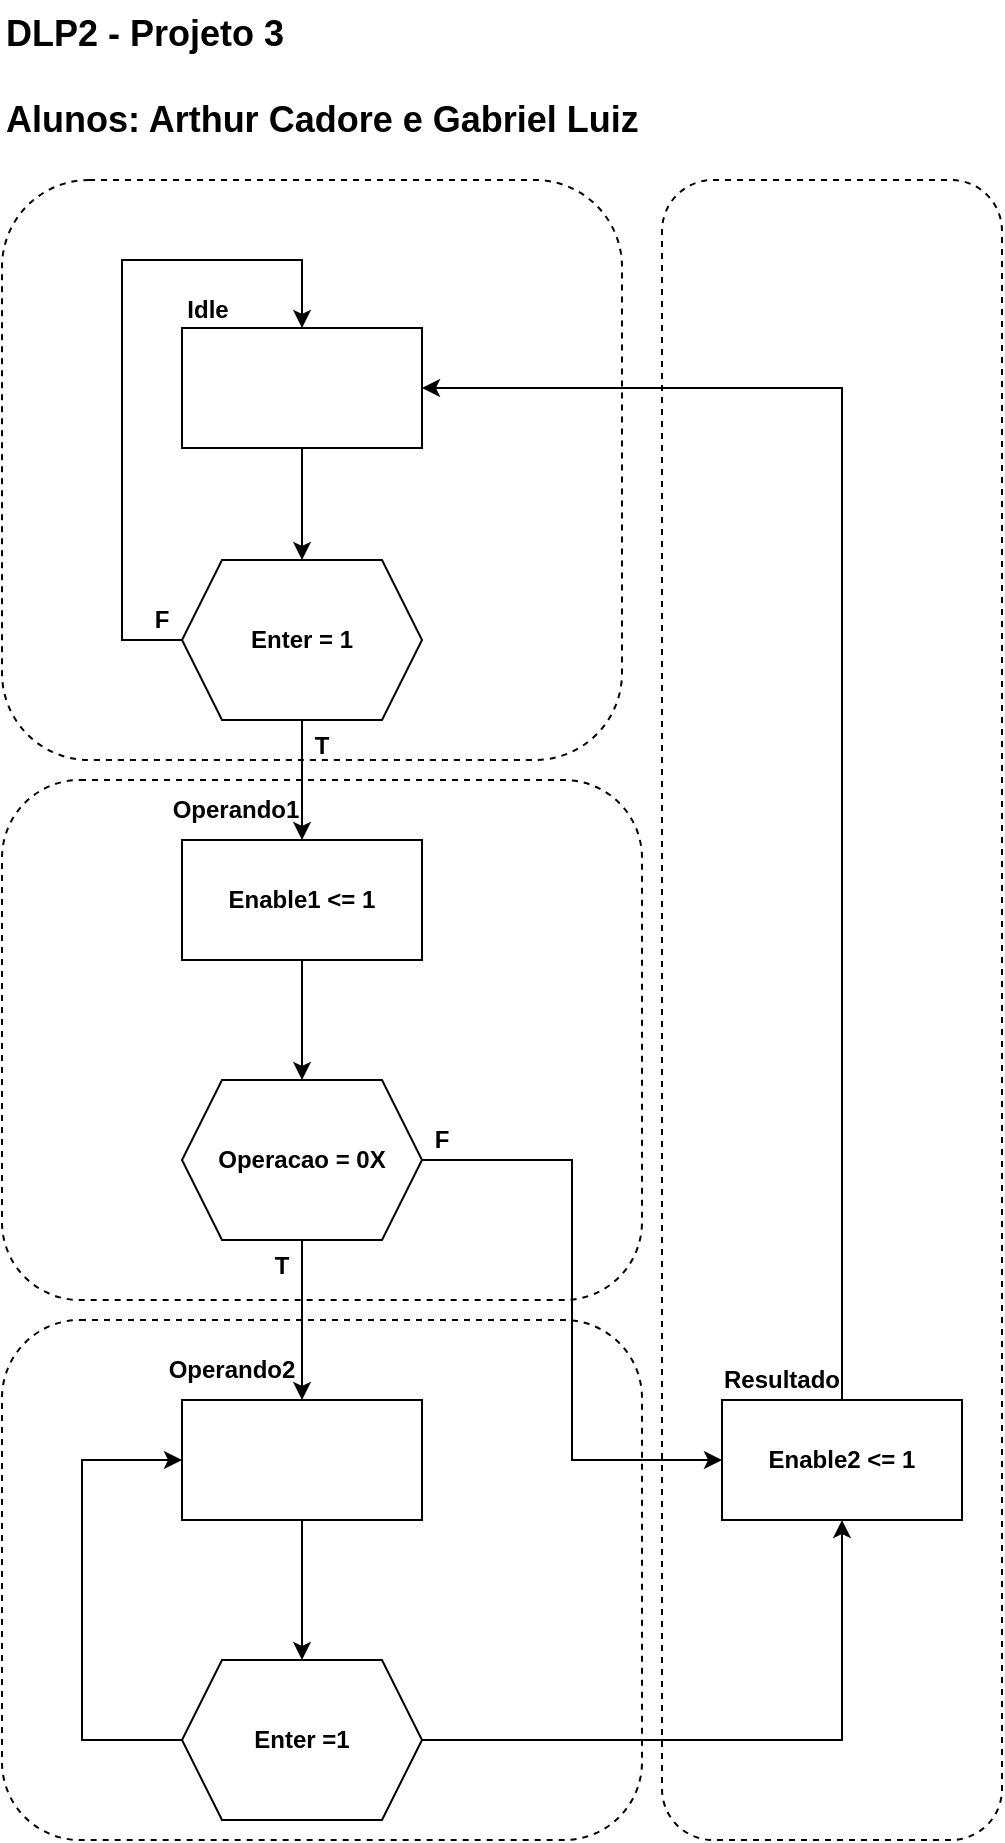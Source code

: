 <mxfile version="24.5.3" type="device">
  <diagram name="Página-1" id="J7sPC9NqgQWBzilCX_Ux">
    <mxGraphModel dx="1222" dy="860" grid="1" gridSize="10" guides="1" tooltips="1" connect="1" arrows="1" fold="1" page="1" pageScale="1" pageWidth="827" pageHeight="1169" math="0" shadow="0">
      <root>
        <mxCell id="0" />
        <mxCell id="1" parent="0" />
        <mxCell id="WzbC1dKfqD7FF91eOFjj-48" value="" style="rounded=1;whiteSpace=wrap;html=1;dashed=1;fillColor=none;fontStyle=1" vertex="1" parent="1">
          <mxGeometry x="150" y="180" width="310" height="290" as="geometry" />
        </mxCell>
        <mxCell id="WzbC1dKfqD7FF91eOFjj-18" value="" style="edgeStyle=orthogonalEdgeStyle;rounded=0;orthogonalLoop=1;jettySize=auto;html=1;fontStyle=1" edge="1" parent="1" source="WzbC1dKfqD7FF91eOFjj-1" target="WzbC1dKfqD7FF91eOFjj-11">
          <mxGeometry relative="1" as="geometry" />
        </mxCell>
        <mxCell id="WzbC1dKfqD7FF91eOFjj-1" value="" style="rounded=1;whiteSpace=wrap;html=1;arcSize=0;fontStyle=1" vertex="1" parent="1">
          <mxGeometry x="240" y="254" width="120" height="60" as="geometry" />
        </mxCell>
        <mxCell id="WzbC1dKfqD7FF91eOFjj-17" style="edgeStyle=orthogonalEdgeStyle;rounded=0;orthogonalLoop=1;jettySize=auto;html=1;exitX=0;exitY=0.5;exitDx=0;exitDy=0;entryX=0.5;entryY=0;entryDx=0;entryDy=0;fontStyle=1" edge="1" parent="1" source="WzbC1dKfqD7FF91eOFjj-11" target="WzbC1dKfqD7FF91eOFjj-1">
          <mxGeometry relative="1" as="geometry">
            <Array as="points">
              <mxPoint x="210" y="410" />
              <mxPoint x="210" y="220" />
              <mxPoint x="300" y="220" />
            </Array>
          </mxGeometry>
        </mxCell>
        <mxCell id="WzbC1dKfqD7FF91eOFjj-21" style="edgeStyle=orthogonalEdgeStyle;rounded=0;orthogonalLoop=1;jettySize=auto;html=1;exitX=0.5;exitY=1;exitDx=0;exitDy=0;entryX=0.5;entryY=0;entryDx=0;entryDy=0;fontStyle=1" edge="1" parent="1" source="WzbC1dKfqD7FF91eOFjj-11" target="WzbC1dKfqD7FF91eOFjj-12">
          <mxGeometry relative="1" as="geometry">
            <mxPoint x="296" y="470" as="sourcePoint" />
          </mxGeometry>
        </mxCell>
        <mxCell id="WzbC1dKfqD7FF91eOFjj-11" value="Enter = 1" style="shape=hexagon;perimeter=hexagonPerimeter2;whiteSpace=wrap;html=1;fixedSize=1;fontStyle=1" vertex="1" parent="1">
          <mxGeometry x="240" y="370" width="120" height="80" as="geometry" />
        </mxCell>
        <mxCell id="WzbC1dKfqD7FF91eOFjj-16" style="edgeStyle=orthogonalEdgeStyle;rounded=0;orthogonalLoop=1;jettySize=auto;html=1;exitX=0.5;exitY=1;exitDx=0;exitDy=0;entryX=0.5;entryY=0;entryDx=0;entryDy=0;fontStyle=1" edge="1" parent="1" source="WzbC1dKfqD7FF91eOFjj-12" target="WzbC1dKfqD7FF91eOFjj-23">
          <mxGeometry relative="1" as="geometry">
            <mxPoint x="210" y="640" as="targetPoint" />
          </mxGeometry>
        </mxCell>
        <mxCell id="WzbC1dKfqD7FF91eOFjj-12" value="Enable1 &amp;lt;= 1" style="rounded=1;whiteSpace=wrap;html=1;arcSize=0;fontStyle=1" vertex="1" parent="1">
          <mxGeometry x="240" y="510" width="120" height="60" as="geometry" />
        </mxCell>
        <mxCell id="WzbC1dKfqD7FF91eOFjj-19" value="F" style="text;html=1;align=center;verticalAlign=middle;whiteSpace=wrap;rounded=0;fontStyle=1" vertex="1" parent="1">
          <mxGeometry x="200" y="390" width="60" height="20" as="geometry" />
        </mxCell>
        <mxCell id="WzbC1dKfqD7FF91eOFjj-22" value="T" style="text;html=1;align=center;verticalAlign=middle;whiteSpace=wrap;rounded=0;fontStyle=1" vertex="1" parent="1">
          <mxGeometry x="280" y="453" width="60" height="20" as="geometry" />
        </mxCell>
        <mxCell id="WzbC1dKfqD7FF91eOFjj-25" style="edgeStyle=orthogonalEdgeStyle;rounded=0;orthogonalLoop=1;jettySize=auto;html=1;exitX=1;exitY=0.5;exitDx=0;exitDy=0;entryX=0;entryY=0.5;entryDx=0;entryDy=0;fontStyle=1" edge="1" parent="1" source="WzbC1dKfqD7FF91eOFjj-23" target="WzbC1dKfqD7FF91eOFjj-41">
          <mxGeometry relative="1" as="geometry">
            <mxPoint x="350" y="670.0" as="targetPoint" />
          </mxGeometry>
        </mxCell>
        <mxCell id="WzbC1dKfqD7FF91eOFjj-32" style="edgeStyle=orthogonalEdgeStyle;rounded=0;orthogonalLoop=1;jettySize=auto;html=1;exitX=0.5;exitY=1;exitDx=0;exitDy=0;fontStyle=1" edge="1" parent="1" source="WzbC1dKfqD7FF91eOFjj-23" target="WzbC1dKfqD7FF91eOFjj-31">
          <mxGeometry relative="1" as="geometry" />
        </mxCell>
        <mxCell id="WzbC1dKfqD7FF91eOFjj-23" value="Operacao = 0X" style="shape=hexagon;perimeter=hexagonPerimeter2;whiteSpace=wrap;html=1;fixedSize=1;fontStyle=1" vertex="1" parent="1">
          <mxGeometry x="240" y="630" width="120" height="80" as="geometry" />
        </mxCell>
        <mxCell id="WzbC1dKfqD7FF91eOFjj-26" value="F" style="text;html=1;align=center;verticalAlign=middle;whiteSpace=wrap;rounded=0;fontStyle=1" vertex="1" parent="1">
          <mxGeometry x="340" y="645" width="60" height="30" as="geometry" />
        </mxCell>
        <mxCell id="WzbC1dKfqD7FF91eOFjj-35" style="edgeStyle=orthogonalEdgeStyle;rounded=0;orthogonalLoop=1;jettySize=auto;html=1;exitX=0.5;exitY=1;exitDx=0;exitDy=0;entryX=0.5;entryY=0;entryDx=0;entryDy=0;fontStyle=1" edge="1" parent="1" source="WzbC1dKfqD7FF91eOFjj-31" target="WzbC1dKfqD7FF91eOFjj-34">
          <mxGeometry relative="1" as="geometry" />
        </mxCell>
        <mxCell id="WzbC1dKfqD7FF91eOFjj-31" value="" style="rounded=1;whiteSpace=wrap;html=1;arcSize=0;fontStyle=1" vertex="1" parent="1">
          <mxGeometry x="240" y="790" width="120" height="60" as="geometry" />
        </mxCell>
        <mxCell id="WzbC1dKfqD7FF91eOFjj-36" style="edgeStyle=orthogonalEdgeStyle;rounded=0;orthogonalLoop=1;jettySize=auto;html=1;exitX=0;exitY=0.5;exitDx=0;exitDy=0;entryX=0;entryY=0.5;entryDx=0;entryDy=0;fontStyle=1" edge="1" parent="1" source="WzbC1dKfqD7FF91eOFjj-34" target="WzbC1dKfqD7FF91eOFjj-31">
          <mxGeometry relative="1" as="geometry">
            <Array as="points">
              <mxPoint x="190" y="960" />
              <mxPoint x="190" y="820" />
            </Array>
          </mxGeometry>
        </mxCell>
        <mxCell id="WzbC1dKfqD7FF91eOFjj-42" style="edgeStyle=orthogonalEdgeStyle;rounded=0;orthogonalLoop=1;jettySize=auto;html=1;exitX=1;exitY=0.5;exitDx=0;exitDy=0;entryX=0.5;entryY=1;entryDx=0;entryDy=0;fontStyle=1" edge="1" parent="1" source="WzbC1dKfqD7FF91eOFjj-34" target="WzbC1dKfqD7FF91eOFjj-41">
          <mxGeometry relative="1" as="geometry" />
        </mxCell>
        <mxCell id="WzbC1dKfqD7FF91eOFjj-34" value="Enter =1" style="shape=hexagon;perimeter=hexagonPerimeter2;whiteSpace=wrap;html=1;fixedSize=1;fontStyle=1" vertex="1" parent="1">
          <mxGeometry x="240" y="920" width="120" height="80" as="geometry" />
        </mxCell>
        <mxCell id="WzbC1dKfqD7FF91eOFjj-37" value="Operando2" style="text;html=1;align=center;verticalAlign=middle;whiteSpace=wrap;rounded=0;fontStyle=1" vertex="1" parent="1">
          <mxGeometry x="235" y="760" width="60" height="30" as="geometry" />
        </mxCell>
        <mxCell id="WzbC1dKfqD7FF91eOFjj-38" value="Operando1" style="text;html=1;align=center;verticalAlign=middle;whiteSpace=wrap;rounded=0;fontStyle=1" vertex="1" parent="1">
          <mxGeometry x="237" y="480" width="60" height="30" as="geometry" />
        </mxCell>
        <mxCell id="WzbC1dKfqD7FF91eOFjj-39" value="Idle" style="text;html=1;align=center;verticalAlign=middle;whiteSpace=wrap;rounded=0;fontStyle=1" vertex="1" parent="1">
          <mxGeometry x="240" y="230" width="26" height="30" as="geometry" />
        </mxCell>
        <mxCell id="WzbC1dKfqD7FF91eOFjj-43" style="edgeStyle=orthogonalEdgeStyle;rounded=0;orthogonalLoop=1;jettySize=auto;html=1;exitX=0.5;exitY=0;exitDx=0;exitDy=0;entryX=1;entryY=0.5;entryDx=0;entryDy=0;fontStyle=1" edge="1" parent="1" source="WzbC1dKfqD7FF91eOFjj-41" target="WzbC1dKfqD7FF91eOFjj-1">
          <mxGeometry relative="1" as="geometry" />
        </mxCell>
        <mxCell id="WzbC1dKfqD7FF91eOFjj-41" value="Enable2 &amp;lt;= 1" style="rounded=1;whiteSpace=wrap;html=1;arcSize=0;fontStyle=1" vertex="1" parent="1">
          <mxGeometry x="510" y="790" width="120" height="60" as="geometry" />
        </mxCell>
        <mxCell id="WzbC1dKfqD7FF91eOFjj-44" value="T" style="text;html=1;align=center;verticalAlign=middle;whiteSpace=wrap;rounded=0;fontStyle=1" vertex="1" parent="1">
          <mxGeometry x="260" y="710" width="60" height="25" as="geometry" />
        </mxCell>
        <mxCell id="WzbC1dKfqD7FF91eOFjj-46" value="Resultado" style="text;html=1;align=center;verticalAlign=middle;whiteSpace=wrap;rounded=0;fontStyle=1" vertex="1" parent="1">
          <mxGeometry x="510" y="765" width="60" height="30" as="geometry" />
        </mxCell>
        <mxCell id="WzbC1dKfqD7FF91eOFjj-49" value="" style="rounded=1;whiteSpace=wrap;html=1;dashed=1;fillColor=none;fontStyle=1" vertex="1" parent="1">
          <mxGeometry x="150" y="480" width="320" height="260" as="geometry" />
        </mxCell>
        <mxCell id="WzbC1dKfqD7FF91eOFjj-50" value="" style="rounded=1;whiteSpace=wrap;html=1;dashed=1;fillColor=none;fontStyle=1" vertex="1" parent="1">
          <mxGeometry x="150" y="750" width="320" height="260" as="geometry" />
        </mxCell>
        <mxCell id="WzbC1dKfqD7FF91eOFjj-51" value="" style="rounded=1;whiteSpace=wrap;html=1;dashed=1;fillColor=none;fontStyle=1" vertex="1" parent="1">
          <mxGeometry x="480" y="180" width="170" height="830" as="geometry" />
        </mxCell>
        <mxCell id="WzbC1dKfqD7FF91eOFjj-52" value="&lt;b style=&quot;font-size: 18px;&quot;&gt;DLP2 - Projeto 3&lt;/b&gt;&lt;div style=&quot;font-size: 18px;&quot;&gt;&lt;b style=&quot;font-size: 18px;&quot;&gt;&lt;br style=&quot;font-size: 18px;&quot;&gt;&lt;/b&gt;&lt;/div&gt;&lt;div style=&quot;font-size: 18px;&quot;&gt;&lt;b style=&quot;font-size: 18px;&quot;&gt;Alunos: Arthur Cadore e Gabriel Luiz&lt;/b&gt;&lt;/div&gt;" style="text;html=1;align=left;verticalAlign=top;whiteSpace=wrap;rounded=0;fontSize=18;" vertex="1" parent="1">
          <mxGeometry x="150" y="90" width="500" height="60" as="geometry" />
        </mxCell>
      </root>
    </mxGraphModel>
  </diagram>
</mxfile>
